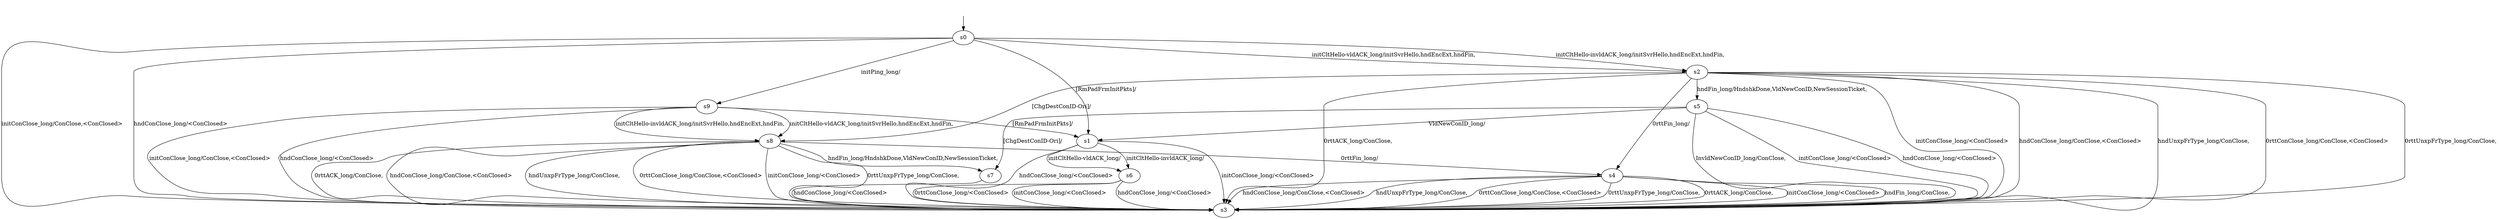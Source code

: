 digraph "../results/msquicModels/msquic-PSK-l-0/learnedModel" {
s0 [label=s0];
s1 [label=s1];
s2 [label=s2];
s3 [label=s3];
s4 [label=s4];
s5 [label=s5];
s6 [label=s6];
s7 [label=s7];
s8 [label=s8];
s9 [label=s9];
s0 -> s9  [label="initPing_long/ "];
s0 -> s3  [label="initConClose_long/ConClose,<ConClosed> "];
s0 -> s2  [label="initCltHello-vldACK_long/initSvrHello,hndEncExt,hndFin, "];
s0 -> s2  [label="initCltHello-invldACK_long/initSvrHello,hndEncExt,hndFin, "];
s0 -> s3  [label="hndConClose_long/<ConClosed> "];
s0 -> s1  [label="[RmPadFrmInitPkts]/ "];
s1 -> s3  [label="initConClose_long/<ConClosed> "];
s1 -> s6  [label="initCltHello-vldACK_long/ "];
s1 -> s6  [label="initCltHello-invldACK_long/ "];
s1 -> s3  [label="hndConClose_long/<ConClosed> "];
s2 -> s3  [label="initConClose_long/<ConClosed> "];
s2 -> s5  [label="hndFin_long/HndshkDone,VldNewConID,NewSessionTicket, "];
s2 -> s3  [label="hndConClose_long/ConClose,<ConClosed> "];
s2 -> s3  [label="hndUnxpFrType_long/ConClose, "];
s2 -> s3  [label="0rttConClose_long/ConClose,<ConClosed> "];
s2 -> s4  [label="0rttFin_long/ "];
s2 -> s3  [label="0rttUnxpFrType_long/ConClose, "];
s2 -> s3  [label="0rttACK_long/ConClose, "];
s2 -> s8  [label="[ChgDestConID-Ori]/ "];
s4 -> s3  [label="initConClose_long/<ConClosed> "];
s4 -> s3  [label="hndFin_long/ConClose, "];
s4 -> s3  [label="hndConClose_long/ConClose,<ConClosed> "];
s4 -> s3  [label="hndUnxpFrType_long/ConClose, "];
s4 -> s3  [label="0rttConClose_long/ConClose,<ConClosed> "];
s4 -> s3  [label="0rttUnxpFrType_long/ConClose, "];
s4 -> s3  [label="0rttACK_long/ConClose, "];
s5 -> s3  [label="initConClose_long/<ConClosed> "];
s5 -> s3  [label="hndConClose_long/<ConClosed> "];
s5 -> s1  [label="VldNewConID_long/ "];
s5 -> s3  [label="InvldNewConID_long/ConClose, "];
s5 -> s7  [label="[ChgDestConID-Ori]/ "];
s6 -> s3  [label="initConClose_long/<ConClosed> "];
s6 -> s3  [label="hndConClose_long/<ConClosed> "];
s6 -> s3  [label="0rttConClose_long/<ConClosed> "];
s7 -> s3  [label="hndConClose_long/<ConClosed> "];
s8 -> s3  [label="initConClose_long/<ConClosed> "];
s8 -> s7  [label="hndFin_long/HndshkDone,VldNewConID,NewSessionTicket, "];
s8 -> s3  [label="hndConClose_long/ConClose,<ConClosed> "];
s8 -> s3  [label="hndUnxpFrType_long/ConClose, "];
s8 -> s3  [label="0rttConClose_long/ConClose,<ConClosed> "];
s8 -> s4  [label="0rttFin_long/ "];
s8 -> s3  [label="0rttUnxpFrType_long/ConClose, "];
s8 -> s3  [label="0rttACK_long/ConClose, "];
s9 -> s3  [label="initConClose_long/ConClose,<ConClosed> "];
s9 -> s8  [label="initCltHello-vldACK_long/initSvrHello,hndEncExt,hndFin, "];
s9 -> s8  [label="initCltHello-invldACK_long/initSvrHello,hndEncExt,hndFin, "];
s9 -> s3  [label="hndConClose_long/<ConClosed> "];
s9 -> s1  [label="[RmPadFrmInitPkts]/ "];
__start0 [label="", shape=none];
__start0 -> s0  [label=""];
}
